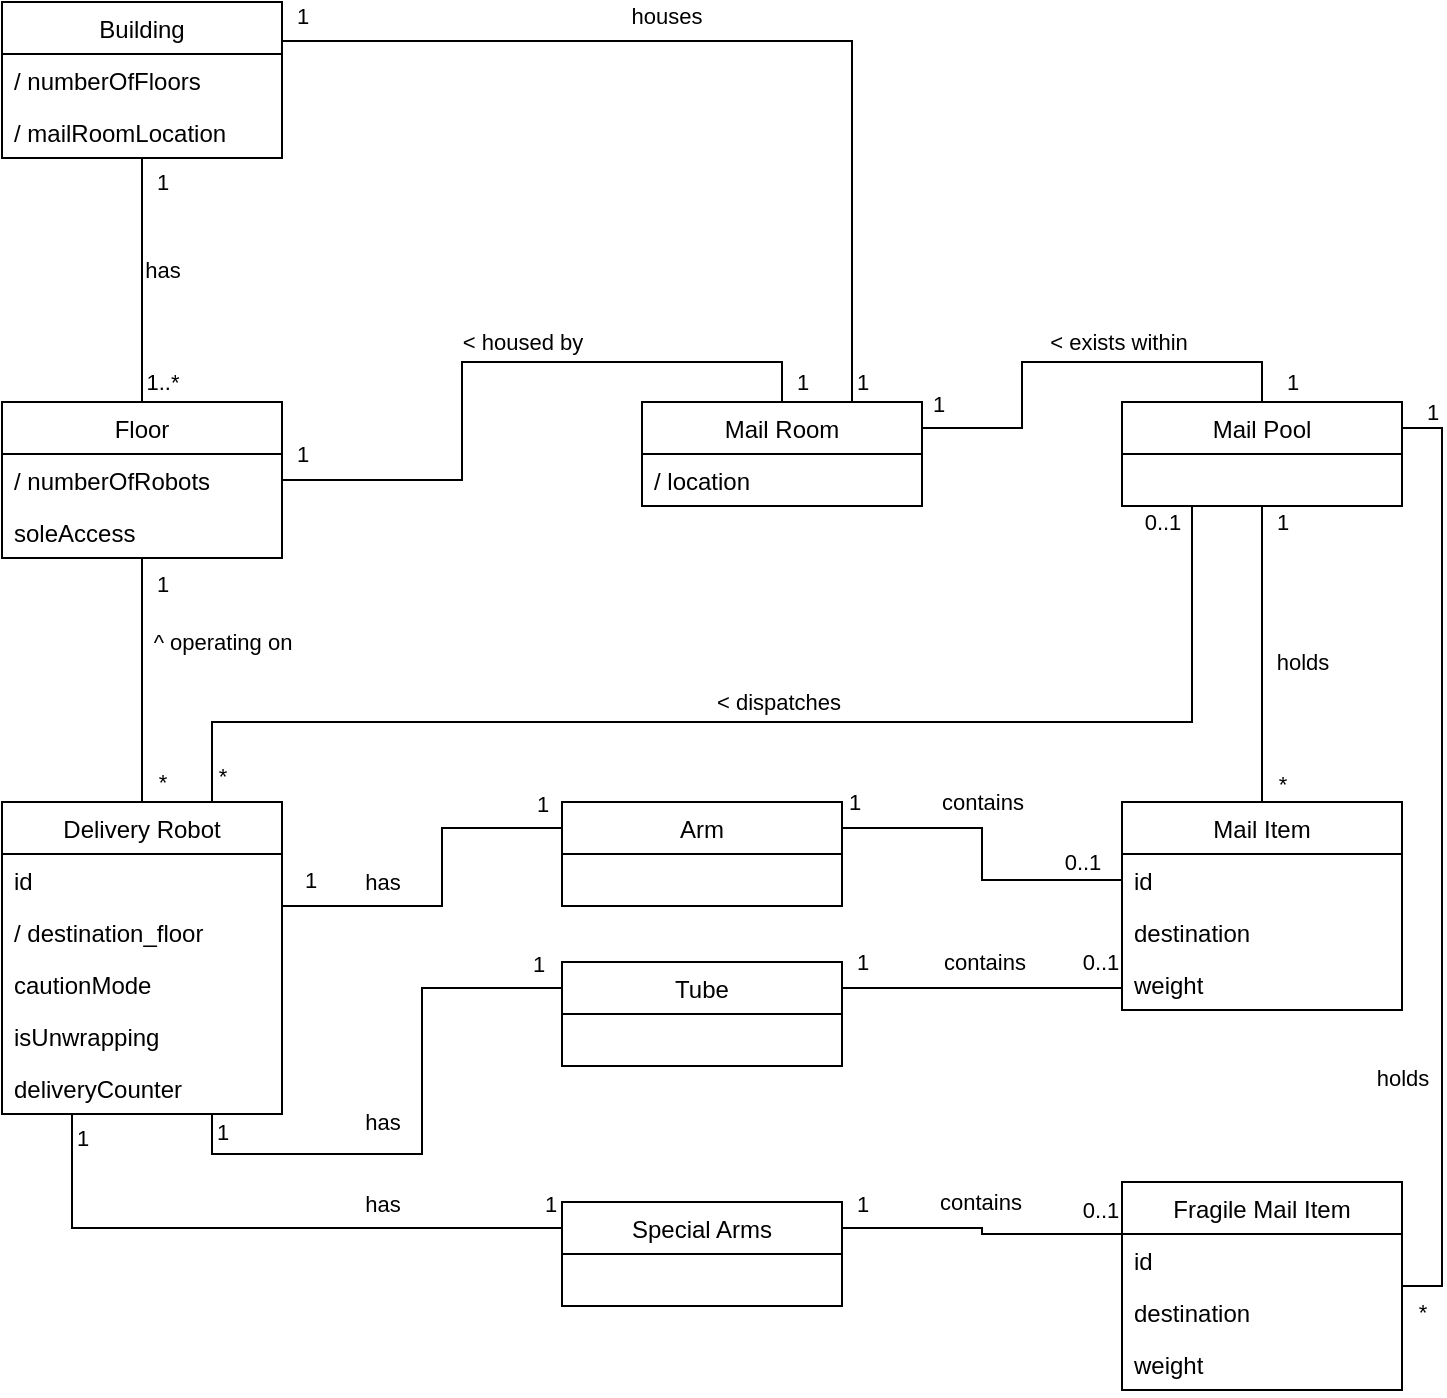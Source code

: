 <mxfile version="13.0.8" type="device"><diagram id="jUjfSRbl-N_sMbwwZtus" name="Page-1"><mxGraphModel dx="1422" dy="833" grid="1" gridSize="10" guides="1" tooltips="1" connect="1" arrows="1" fold="1" page="1" pageScale="1" pageWidth="827" pageHeight="1169" math="0" shadow="0"><root><mxCell id="0"/><mxCell id="1" parent="0"/><mxCell id="lanYAYUrFRNyO00xuOHU-51" style="edgeStyle=orthogonalEdgeStyle;rounded=0;orthogonalLoop=1;jettySize=auto;html=1;entryX=0.5;entryY=0;entryDx=0;entryDy=0;endArrow=none;endFill=0;exitX=1;exitY=0.25;exitDx=0;exitDy=0;" edge="1" parent="1" source="lanYAYUrFRNyO00xuOHU-13" target="lanYAYUrFRNyO00xuOHU-33"><mxGeometry relative="1" as="geometry"/></mxCell><mxCell id="lanYAYUrFRNyO00xuOHU-52" value="1" style="edgeLabel;html=1;align=center;verticalAlign=middle;resizable=0;points=[];" vertex="1" connectable="0" parent="lanYAYUrFRNyO00xuOHU-51"><mxGeometry x="-0.885" relative="1" as="geometry"><mxPoint x="-5" y="-12" as="offset"/></mxGeometry></mxCell><mxCell id="lanYAYUrFRNyO00xuOHU-53" value="1" style="edgeLabel;html=1;align=center;verticalAlign=middle;resizable=0;points=[];" vertex="1" connectable="0" parent="lanYAYUrFRNyO00xuOHU-51"><mxGeometry x="0.741" y="3" relative="1" as="geometry"><mxPoint x="24" y="13" as="offset"/></mxGeometry></mxCell><mxCell id="lanYAYUrFRNyO00xuOHU-55" value="&amp;lt; exists within" style="edgeLabel;html=1;align=center;verticalAlign=middle;resizable=0;points=[];" vertex="1" connectable="0" parent="lanYAYUrFRNyO00xuOHU-51"><mxGeometry x="0.076" y="-2" relative="1" as="geometry"><mxPoint x="11" y="-12" as="offset"/></mxGeometry></mxCell><mxCell id="lanYAYUrFRNyO00xuOHU-13" value="Mail Room" style="swimlane;fontStyle=0;childLayout=stackLayout;horizontal=1;startSize=26;fillColor=none;horizontalStack=0;resizeParent=1;resizeParentMax=0;resizeLast=0;collapsible=1;marginBottom=0;" vertex="1" parent="1"><mxGeometry x="400" y="240" width="140" height="52" as="geometry"/></mxCell><mxCell id="lanYAYUrFRNyO00xuOHU-14" value="/ location" style="text;strokeColor=none;fillColor=none;align=left;verticalAlign=top;spacingLeft=4;spacingRight=4;overflow=hidden;rotatable=0;points=[[0,0.5],[1,0.5]];portConstraint=eastwest;" vertex="1" parent="lanYAYUrFRNyO00xuOHU-13"><mxGeometry y="26" width="140" height="26" as="geometry"/></mxCell><mxCell id="lanYAYUrFRNyO00xuOHU-65" style="edgeStyle=orthogonalEdgeStyle;rounded=0;comic=0;jumpStyle=none;orthogonalLoop=1;jettySize=auto;html=1;entryX=0;entryY=0.25;entryDx=0;entryDy=0;shadow=0;endArrow=none;endFill=0;" edge="1" parent="1" source="lanYAYUrFRNyO00xuOHU-1" target="lanYAYUrFRNyO00xuOHU-25"><mxGeometry relative="1" as="geometry"><Array as="points"><mxPoint x="300" y="492"/><mxPoint x="300" y="453"/></Array></mxGeometry></mxCell><mxCell id="lanYAYUrFRNyO00xuOHU-66" value="1" style="edgeLabel;html=1;align=center;verticalAlign=middle;resizable=0;points=[];" vertex="1" connectable="0" parent="lanYAYUrFRNyO00xuOHU-65"><mxGeometry x="-0.829" y="3" relative="1" as="geometry"><mxPoint x="-2" y="-10" as="offset"/></mxGeometry></mxCell><mxCell id="lanYAYUrFRNyO00xuOHU-67" value="1" style="edgeLabel;html=1;align=center;verticalAlign=middle;resizable=0;points=[];" vertex="1" connectable="0" parent="lanYAYUrFRNyO00xuOHU-65"><mxGeometry x="0.671" y="4" relative="1" as="geometry"><mxPoint x="19" y="-8" as="offset"/></mxGeometry></mxCell><mxCell id="lanYAYUrFRNyO00xuOHU-68" value="has" style="edgeLabel;html=1;align=center;verticalAlign=middle;resizable=0;points=[];" vertex="1" connectable="0" parent="lanYAYUrFRNyO00xuOHU-65"><mxGeometry x="-0.143" y="7" relative="1" as="geometry"><mxPoint x="-27" y="-5" as="offset"/></mxGeometry></mxCell><mxCell id="lanYAYUrFRNyO00xuOHU-76" style="edgeStyle=orthogonalEdgeStyle;rounded=0;comic=0;jumpStyle=none;orthogonalLoop=1;jettySize=auto;html=1;exitX=0.75;exitY=1;exitDx=0;exitDy=0;entryX=0;entryY=0.25;entryDx=0;entryDy=0;shadow=0;endArrow=none;endFill=0;" edge="1" parent="1" source="lanYAYUrFRNyO00xuOHU-1" target="lanYAYUrFRNyO00xuOHU-21"><mxGeometry relative="1" as="geometry"/></mxCell><mxCell id="lanYAYUrFRNyO00xuOHU-78" value="1" style="edgeLabel;html=1;align=center;verticalAlign=middle;resizable=0;points=[];" vertex="1" connectable="0" parent="lanYAYUrFRNyO00xuOHU-76"><mxGeometry x="-0.86" relative="1" as="geometry"><mxPoint x="5" y="-11" as="offset"/></mxGeometry></mxCell><mxCell id="lanYAYUrFRNyO00xuOHU-79" value="1" style="edgeLabel;html=1;align=center;verticalAlign=middle;resizable=0;points=[];" vertex="1" connectable="0" parent="lanYAYUrFRNyO00xuOHU-76"><mxGeometry x="0.885" y="-3" relative="1" as="geometry"><mxPoint x="4" y="-15" as="offset"/></mxGeometry></mxCell><mxCell id="lanYAYUrFRNyO00xuOHU-80" value="has" style="edgeLabel;html=1;align=center;verticalAlign=middle;resizable=0;points=[];" vertex="1" connectable="0" parent="lanYAYUrFRNyO00xuOHU-76"><mxGeometry x="-0.449" y="40" relative="1" as="geometry"><mxPoint x="28" y="24" as="offset"/></mxGeometry></mxCell><mxCell id="lanYAYUrFRNyO00xuOHU-77" style="edgeStyle=orthogonalEdgeStyle;rounded=0;comic=0;jumpStyle=none;orthogonalLoop=1;jettySize=auto;html=1;exitX=0.25;exitY=1;exitDx=0;exitDy=0;entryX=0;entryY=0.25;entryDx=0;entryDy=0;shadow=0;endArrow=none;endFill=0;" edge="1" parent="1" source="lanYAYUrFRNyO00xuOHU-1" target="lanYAYUrFRNyO00xuOHU-17"><mxGeometry relative="1" as="geometry"/></mxCell><mxCell id="lanYAYUrFRNyO00xuOHU-81" value="1" style="edgeLabel;html=1;align=center;verticalAlign=middle;resizable=0;points=[];" vertex="1" connectable="0" parent="lanYAYUrFRNyO00xuOHU-77"><mxGeometry x="-0.935" y="4" relative="1" as="geometry"><mxPoint x="1" y="2" as="offset"/></mxGeometry></mxCell><mxCell id="lanYAYUrFRNyO00xuOHU-82" value="1" style="edgeLabel;html=1;align=center;verticalAlign=middle;resizable=0;points=[];" vertex="1" connectable="0" parent="lanYAYUrFRNyO00xuOHU-77"><mxGeometry x="0.94" y="3" relative="1" as="geometry"><mxPoint x="3" y="-9" as="offset"/></mxGeometry></mxCell><mxCell id="lanYAYUrFRNyO00xuOHU-83" value="has" style="edgeLabel;html=1;align=center;verticalAlign=middle;resizable=0;points=[];" vertex="1" connectable="0" parent="lanYAYUrFRNyO00xuOHU-77"><mxGeometry x="0.335" y="-3" relative="1" as="geometry"><mxPoint x="10" y="-15" as="offset"/></mxGeometry></mxCell><mxCell id="lanYAYUrFRNyO00xuOHU-1" value="Delivery Robot" style="swimlane;fontStyle=0;childLayout=stackLayout;horizontal=1;startSize=26;fillColor=none;horizontalStack=0;resizeParent=1;resizeParentMax=0;resizeLast=0;collapsible=1;marginBottom=0;" vertex="1" parent="1"><mxGeometry x="80" y="440" width="140" height="156" as="geometry"/></mxCell><mxCell id="lanYAYUrFRNyO00xuOHU-2" value="id" style="text;strokeColor=none;fillColor=none;align=left;verticalAlign=top;spacingLeft=4;spacingRight=4;overflow=hidden;rotatable=0;points=[[0,0.5],[1,0.5]];portConstraint=eastwest;" vertex="1" parent="lanYAYUrFRNyO00xuOHU-1"><mxGeometry y="26" width="140" height="26" as="geometry"/></mxCell><mxCell id="lanYAYUrFRNyO00xuOHU-3" value="/ destination_floor" style="text;strokeColor=none;fillColor=none;align=left;verticalAlign=top;spacingLeft=4;spacingRight=4;overflow=hidden;rotatable=0;points=[[0,0.5],[1,0.5]];portConstraint=eastwest;" vertex="1" parent="lanYAYUrFRNyO00xuOHU-1"><mxGeometry y="52" width="140" height="26" as="geometry"/></mxCell><mxCell id="lanYAYUrFRNyO00xuOHU-4" value="cautionMode" style="text;strokeColor=none;fillColor=none;align=left;verticalAlign=top;spacingLeft=4;spacingRight=4;overflow=hidden;rotatable=0;points=[[0,0.5],[1,0.5]];portConstraint=eastwest;" vertex="1" parent="lanYAYUrFRNyO00xuOHU-1"><mxGeometry y="78" width="140" height="26" as="geometry"/></mxCell><mxCell id="lanYAYUrFRNyO00xuOHU-99" value="isUnwrapping" style="text;strokeColor=none;fillColor=none;align=left;verticalAlign=top;spacingLeft=4;spacingRight=4;overflow=hidden;rotatable=0;points=[[0,0.5],[1,0.5]];portConstraint=eastwest;" vertex="1" parent="lanYAYUrFRNyO00xuOHU-1"><mxGeometry y="104" width="140" height="26" as="geometry"/></mxCell><mxCell id="lanYAYUrFRNyO00xuOHU-100" value="deliveryCounter" style="text;strokeColor=none;fillColor=none;align=left;verticalAlign=top;spacingLeft=4;spacingRight=4;overflow=hidden;rotatable=0;points=[[0,0.5],[1,0.5]];portConstraint=eastwest;" vertex="1" parent="lanYAYUrFRNyO00xuOHU-1"><mxGeometry y="130" width="140" height="26" as="geometry"/></mxCell><mxCell id="lanYAYUrFRNyO00xuOHU-92" style="edgeStyle=orthogonalEdgeStyle;rounded=0;comic=0;jumpStyle=none;orthogonalLoop=1;jettySize=auto;html=1;exitX=1;exitY=0.25;exitDx=0;exitDy=0;entryX=0;entryY=0.5;entryDx=0;entryDy=0;shadow=0;endArrow=none;endFill=0;" edge="1" parent="1" source="lanYAYUrFRNyO00xuOHU-25" target="lanYAYUrFRNyO00xuOHU-30"><mxGeometry relative="1" as="geometry"/></mxCell><mxCell id="lanYAYUrFRNyO00xuOHU-95" value="contains" style="edgeLabel;html=1;align=center;verticalAlign=middle;resizable=0;points=[];" vertex="1" connectable="0" parent="lanYAYUrFRNyO00xuOHU-92"><mxGeometry x="0.2" y="2" relative="1" as="geometry"><mxPoint x="-4" y="-37" as="offset"/></mxGeometry></mxCell><mxCell id="lanYAYUrFRNyO00xuOHU-102" value="1" style="edgeLabel;html=1;align=center;verticalAlign=middle;resizable=0;points=[];" vertex="1" connectable="0" parent="lanYAYUrFRNyO00xuOHU-92"><mxGeometry x="-0.868" y="-2" relative="1" as="geometry"><mxPoint x="-5" y="-15" as="offset"/></mxGeometry></mxCell><mxCell id="lanYAYUrFRNyO00xuOHU-103" value="0..1" style="edgeLabel;html=1;align=center;verticalAlign=middle;resizable=0;points=[];" vertex="1" connectable="0" parent="lanYAYUrFRNyO00xuOHU-92"><mxGeometry x="0.807" y="1" relative="1" as="geometry"><mxPoint x="-4" y="-8" as="offset"/></mxGeometry></mxCell><mxCell id="lanYAYUrFRNyO00xuOHU-25" value="Arm" style="swimlane;fontStyle=0;childLayout=stackLayout;horizontal=1;startSize=26;fillColor=none;horizontalStack=0;resizeParent=1;resizeParentMax=0;resizeLast=0;collapsible=1;marginBottom=0;" vertex="1" parent="1"><mxGeometry x="360" y="440" width="140" height="52" as="geometry"/></mxCell><mxCell id="lanYAYUrFRNyO00xuOHU-93" style="edgeStyle=orthogonalEdgeStyle;rounded=0;comic=0;jumpStyle=none;orthogonalLoop=1;jettySize=auto;html=1;exitX=1;exitY=0.25;exitDx=0;exitDy=0;entryX=0;entryY=0.75;entryDx=0;entryDy=0;shadow=0;endArrow=none;endFill=0;" edge="1" parent="1" source="lanYAYUrFRNyO00xuOHU-21" target="lanYAYUrFRNyO00xuOHU-29"><mxGeometry relative="1" as="geometry"><Array as="points"><mxPoint x="640" y="533"/></Array></mxGeometry></mxCell><mxCell id="lanYAYUrFRNyO00xuOHU-96" value="contains" style="edgeLabel;html=1;align=center;verticalAlign=middle;resizable=0;points=[];" vertex="1" connectable="0" parent="lanYAYUrFRNyO00xuOHU-93"><mxGeometry x="-0.439" y="3" relative="1" as="geometry"><mxPoint x="27" y="-10" as="offset"/></mxGeometry></mxCell><mxCell id="lanYAYUrFRNyO00xuOHU-104" value="1" style="edgeLabel;html=1;align=center;verticalAlign=middle;resizable=0;points=[];" vertex="1" connectable="0" parent="lanYAYUrFRNyO00xuOHU-93"><mxGeometry x="-0.445" y="-3" relative="1" as="geometry"><mxPoint x="-33" y="-16" as="offset"/></mxGeometry></mxCell><mxCell id="lanYAYUrFRNyO00xuOHU-105" value="0..1" style="edgeLabel;html=1;align=center;verticalAlign=middle;resizable=0;points=[];" vertex="1" connectable="0" parent="lanYAYUrFRNyO00xuOHU-93"><mxGeometry x="0.664" y="-2" relative="1" as="geometry"><mxPoint y="-15" as="offset"/></mxGeometry></mxCell><mxCell id="lanYAYUrFRNyO00xuOHU-29" value="Mail Item" style="swimlane;fontStyle=0;childLayout=stackLayout;horizontal=1;startSize=26;fillColor=none;horizontalStack=0;resizeParent=1;resizeParentMax=0;resizeLast=0;collapsible=1;marginBottom=0;" vertex="1" parent="1"><mxGeometry x="640" y="440" width="140" height="104" as="geometry"/></mxCell><mxCell id="lanYAYUrFRNyO00xuOHU-30" value="id" style="text;strokeColor=none;fillColor=none;align=left;verticalAlign=top;spacingLeft=4;spacingRight=4;overflow=hidden;rotatable=0;points=[[0,0.5],[1,0.5]];portConstraint=eastwest;" vertex="1" parent="lanYAYUrFRNyO00xuOHU-29"><mxGeometry y="26" width="140" height="26" as="geometry"/></mxCell><mxCell id="lanYAYUrFRNyO00xuOHU-31" value="destination" style="text;strokeColor=none;fillColor=none;align=left;verticalAlign=top;spacingLeft=4;spacingRight=4;overflow=hidden;rotatable=0;points=[[0,0.5],[1,0.5]];portConstraint=eastwest;" vertex="1" parent="lanYAYUrFRNyO00xuOHU-29"><mxGeometry y="52" width="140" height="26" as="geometry"/></mxCell><mxCell id="lanYAYUrFRNyO00xuOHU-32" value="weight" style="text;strokeColor=none;fillColor=none;align=left;verticalAlign=top;spacingLeft=4;spacingRight=4;overflow=hidden;rotatable=0;points=[[0,0.5],[1,0.5]];portConstraint=eastwest;" vertex="1" parent="lanYAYUrFRNyO00xuOHU-29"><mxGeometry y="78" width="140" height="26" as="geometry"/></mxCell><mxCell id="lanYAYUrFRNyO00xuOHU-94" style="edgeStyle=orthogonalEdgeStyle;rounded=0;comic=0;jumpStyle=none;orthogonalLoop=1;jettySize=auto;html=1;exitX=1;exitY=0.25;exitDx=0;exitDy=0;entryX=0;entryY=0.25;entryDx=0;entryDy=0;shadow=0;endArrow=none;endFill=0;" edge="1" parent="1" source="lanYAYUrFRNyO00xuOHU-17" target="lanYAYUrFRNyO00xuOHU-84"><mxGeometry relative="1" as="geometry"><Array as="points"><mxPoint x="570" y="653"/><mxPoint x="570" y="656"/></Array></mxGeometry></mxCell><mxCell id="lanYAYUrFRNyO00xuOHU-97" value="contains" style="edgeLabel;html=1;align=center;verticalAlign=middle;resizable=0;points=[];" vertex="1" connectable="0" parent="lanYAYUrFRNyO00xuOHU-94"><mxGeometry x="0.186" y="2" relative="1" as="geometry"><mxPoint x="-13" y="-14" as="offset"/></mxGeometry></mxCell><mxCell id="lanYAYUrFRNyO00xuOHU-106" value="0..1" style="edgeLabel;html=1;align=center;verticalAlign=middle;resizable=0;points=[];" vertex="1" connectable="0" parent="lanYAYUrFRNyO00xuOHU-94"><mxGeometry x="0.843" y="-1" relative="1" as="geometry"><mxPoint y="-13" as="offset"/></mxGeometry></mxCell><mxCell id="lanYAYUrFRNyO00xuOHU-107" value="1" style="edgeLabel;html=1;align=center;verticalAlign=middle;resizable=0;points=[];" vertex="1" connectable="0" parent="lanYAYUrFRNyO00xuOHU-94"><mxGeometry x="-0.857" y="1" relative="1" as="geometry"><mxPoint y="-11" as="offset"/></mxGeometry></mxCell><mxCell id="lanYAYUrFRNyO00xuOHU-61" style="edgeStyle=orthogonalEdgeStyle;rounded=0;comic=0;jumpStyle=none;orthogonalLoop=1;jettySize=auto;html=1;entryX=0.75;entryY=0;entryDx=0;entryDy=0;shadow=0;endArrow=none;endFill=0;exitX=0.25;exitY=1;exitDx=0;exitDy=0;" edge="1" parent="1" source="lanYAYUrFRNyO00xuOHU-33" target="lanYAYUrFRNyO00xuOHU-1"><mxGeometry relative="1" as="geometry"><mxPoint x="661.98" y="344.988" as="sourcePoint"/><Array as="points"><mxPoint x="675" y="400"/><mxPoint x="185" y="400"/></Array></mxGeometry></mxCell><mxCell id="lanYAYUrFRNyO00xuOHU-62" value="*" style="edgeLabel;html=1;align=center;verticalAlign=middle;resizable=0;points=[];" vertex="1" connectable="0" parent="lanYAYUrFRNyO00xuOHU-61"><mxGeometry x="0.913" relative="1" as="geometry"><mxPoint x="5" y="15.01" as="offset"/></mxGeometry></mxCell><mxCell id="lanYAYUrFRNyO00xuOHU-63" value="0..1" style="edgeLabel;html=1;align=center;verticalAlign=middle;resizable=0;points=[];" vertex="1" connectable="0" parent="lanYAYUrFRNyO00xuOHU-61"><mxGeometry x="-0.843" y="-3" relative="1" as="geometry"><mxPoint x="-12.0" y="-42" as="offset"/></mxGeometry></mxCell><mxCell id="lanYAYUrFRNyO00xuOHU-64" value="&amp;lt; dispatches" style="edgeLabel;html=1;align=center;verticalAlign=middle;resizable=0;points=[];" vertex="1" connectable="0" parent="lanYAYUrFRNyO00xuOHU-61"><mxGeometry x="-0.011" y="-2" relative="1" as="geometry"><mxPoint y="-8" as="offset"/></mxGeometry></mxCell><mxCell id="lanYAYUrFRNyO00xuOHU-72" style="edgeStyle=orthogonalEdgeStyle;rounded=0;comic=0;jumpStyle=none;orthogonalLoop=1;jettySize=auto;html=1;entryX=0.5;entryY=0;entryDx=0;entryDy=0;shadow=0;endArrow=none;endFill=0;" edge="1" parent="1" source="lanYAYUrFRNyO00xuOHU-33" target="lanYAYUrFRNyO00xuOHU-29"><mxGeometry relative="1" as="geometry"/></mxCell><mxCell id="lanYAYUrFRNyO00xuOHU-73" value="1" style="edgeLabel;html=1;align=center;verticalAlign=middle;resizable=0;points=[];" vertex="1" connectable="0" parent="lanYAYUrFRNyO00xuOHU-72"><mxGeometry x="-0.708" relative="1" as="geometry"><mxPoint x="10" y="-14" as="offset"/></mxGeometry></mxCell><mxCell id="lanYAYUrFRNyO00xuOHU-74" value="*" style="edgeLabel;html=1;align=center;verticalAlign=middle;resizable=0;points=[];" vertex="1" connectable="0" parent="lanYAYUrFRNyO00xuOHU-72"><mxGeometry x="0.708" y="2" relative="1" as="geometry"><mxPoint x="8" y="12" as="offset"/></mxGeometry></mxCell><mxCell id="lanYAYUrFRNyO00xuOHU-75" value="holds" style="edgeLabel;html=1;align=center;verticalAlign=middle;resizable=0;points=[];" vertex="1" connectable="0" parent="lanYAYUrFRNyO00xuOHU-72"><mxGeometry x="0.229" relative="1" as="geometry"><mxPoint x="20" y="-13" as="offset"/></mxGeometry></mxCell><mxCell id="lanYAYUrFRNyO00xuOHU-88" style="edgeStyle=orthogonalEdgeStyle;rounded=0;comic=0;jumpStyle=none;orthogonalLoop=1;jettySize=auto;html=1;exitX=1;exitY=0.25;exitDx=0;exitDy=0;entryX=1;entryY=0.5;entryDx=0;entryDy=0;shadow=0;endArrow=none;endFill=0;" edge="1" parent="1" source="lanYAYUrFRNyO00xuOHU-33" target="lanYAYUrFRNyO00xuOHU-84"><mxGeometry relative="1" as="geometry"/></mxCell><mxCell id="lanYAYUrFRNyO00xuOHU-89" value="1" style="edgeLabel;html=1;align=center;verticalAlign=middle;resizable=0;points=[];" vertex="1" connectable="0" parent="lanYAYUrFRNyO00xuOHU-88"><mxGeometry x="-0.917" y="-5" relative="1" as="geometry"><mxPoint x="-5" y="-13" as="offset"/></mxGeometry></mxCell><mxCell id="lanYAYUrFRNyO00xuOHU-90" value="*" style="edgeLabel;html=1;align=center;verticalAlign=middle;resizable=0;points=[];" vertex="1" connectable="0" parent="lanYAYUrFRNyO00xuOHU-88"><mxGeometry x="0.817" y="1" relative="1" as="geometry"><mxPoint x="-11" y="36" as="offset"/></mxGeometry></mxCell><mxCell id="lanYAYUrFRNyO00xuOHU-91" value="holds" style="edgeLabel;html=1;align=center;verticalAlign=middle;resizable=0;points=[];" vertex="1" connectable="0" parent="lanYAYUrFRNyO00xuOHU-88"><mxGeometry x="0.425" y="-3" relative="1" as="geometry"><mxPoint x="-17" y="11" as="offset"/></mxGeometry></mxCell><mxCell id="lanYAYUrFRNyO00xuOHU-33" value="Mail Pool" style="swimlane;fontStyle=0;childLayout=stackLayout;horizontal=1;startSize=26;fillColor=none;horizontalStack=0;resizeParent=1;resizeParentMax=0;resizeLast=0;collapsible=1;marginBottom=0;" vertex="1" parent="1"><mxGeometry x="640" y="240" width="140" height="52" as="geometry"/></mxCell><mxCell id="lanYAYUrFRNyO00xuOHU-37" value="has" style="edgeStyle=orthogonalEdgeStyle;rounded=0;orthogonalLoop=1;jettySize=auto;html=1;entryX=0.5;entryY=1;entryDx=0;entryDy=0;endArrow=none;endFill=0;" edge="1" parent="1" source="lanYAYUrFRNyO00xuOHU-9" target="lanYAYUrFRNyO00xuOHU-5"><mxGeometry x="0.088" y="-10" relative="1" as="geometry"><mxPoint x="150" y="118.988" as="targetPoint"/><mxPoint as="offset"/></mxGeometry></mxCell><mxCell id="lanYAYUrFRNyO00xuOHU-38" value="1" style="edgeLabel;html=1;align=center;verticalAlign=middle;resizable=0;points=[];" vertex="1" connectable="0" parent="lanYAYUrFRNyO00xuOHU-37"><mxGeometry x="0.726" y="-1" relative="1" as="geometry"><mxPoint x="9" y="-5" as="offset"/></mxGeometry></mxCell><mxCell id="lanYAYUrFRNyO00xuOHU-39" value="1..*" style="edgeLabel;html=1;align=center;verticalAlign=middle;resizable=0;points=[];" vertex="1" connectable="0" parent="lanYAYUrFRNyO00xuOHU-37"><mxGeometry x="-0.747" relative="1" as="geometry"><mxPoint x="10" y="5" as="offset"/></mxGeometry></mxCell><mxCell id="lanYAYUrFRNyO00xuOHU-56" style="edgeStyle=orthogonalEdgeStyle;rounded=0;comic=0;jumpStyle=none;orthogonalLoop=1;jettySize=auto;html=1;entryX=0.5;entryY=0;entryDx=0;entryDy=0;shadow=0;endArrow=none;endFill=0;" edge="1" parent="1" source="lanYAYUrFRNyO00xuOHU-9" target="lanYAYUrFRNyO00xuOHU-1"><mxGeometry relative="1" as="geometry"/></mxCell><mxCell id="lanYAYUrFRNyO00xuOHU-57" value="1" style="edgeLabel;html=1;align=center;verticalAlign=middle;resizable=0;points=[];" vertex="1" connectable="0" parent="lanYAYUrFRNyO00xuOHU-56"><mxGeometry x="-0.754" y="-1" relative="1" as="geometry"><mxPoint x="11" y="-2" as="offset"/></mxGeometry></mxCell><mxCell id="lanYAYUrFRNyO00xuOHU-58" value="*" style="edgeLabel;html=1;align=center;verticalAlign=middle;resizable=0;points=[];" vertex="1" connectable="0" parent="lanYAYUrFRNyO00xuOHU-56"><mxGeometry x="0.77" y="3" relative="1" as="geometry"><mxPoint x="7" y="4" as="offset"/></mxGeometry></mxCell><mxCell id="lanYAYUrFRNyO00xuOHU-59" value="^ operating on" style="edgeLabel;html=1;align=center;verticalAlign=middle;resizable=0;points=[];" vertex="1" connectable="0" parent="lanYAYUrFRNyO00xuOHU-56"><mxGeometry x="-0.23" y="-2" relative="1" as="geometry"><mxPoint x="42" y="-5" as="offset"/></mxGeometry></mxCell><mxCell id="lanYAYUrFRNyO00xuOHU-9" value="Floor" style="swimlane;fontStyle=0;childLayout=stackLayout;horizontal=1;startSize=26;fillColor=none;horizontalStack=0;resizeParent=1;resizeParentMax=0;resizeLast=0;collapsible=1;marginBottom=0;" vertex="1" parent="1"><mxGeometry x="80" y="240" width="140" height="78" as="geometry"/></mxCell><mxCell id="lanYAYUrFRNyO00xuOHU-10" value="/ numberOfRobots" style="text;strokeColor=none;fillColor=none;align=left;verticalAlign=top;spacingLeft=4;spacingRight=4;overflow=hidden;rotatable=0;points=[[0,0.5],[1,0.5]];portConstraint=eastwest;" vertex="1" parent="lanYAYUrFRNyO00xuOHU-9"><mxGeometry y="26" width="140" height="26" as="geometry"/></mxCell><mxCell id="lanYAYUrFRNyO00xuOHU-11" value="soleAccess" style="text;strokeColor=none;fillColor=none;align=left;verticalAlign=top;spacingLeft=4;spacingRight=4;overflow=hidden;rotatable=0;points=[[0,0.5],[1,0.5]];portConstraint=eastwest;" vertex="1" parent="lanYAYUrFRNyO00xuOHU-9"><mxGeometry y="52" width="140" height="26" as="geometry"/></mxCell><mxCell id="lanYAYUrFRNyO00xuOHU-108" style="edgeStyle=orthogonalEdgeStyle;rounded=0;comic=0;jumpStyle=none;orthogonalLoop=1;jettySize=auto;html=1;exitX=1;exitY=0.25;exitDx=0;exitDy=0;entryX=0.75;entryY=0;entryDx=0;entryDy=0;shadow=0;endArrow=none;endFill=0;" edge="1" parent="1" source="lanYAYUrFRNyO00xuOHU-5" target="lanYAYUrFRNyO00xuOHU-13"><mxGeometry relative="1" as="geometry"/></mxCell><mxCell id="lanYAYUrFRNyO00xuOHU-109" value="houses" style="edgeLabel;html=1;align=center;verticalAlign=middle;resizable=0;points=[];" vertex="1" connectable="0" parent="lanYAYUrFRNyO00xuOHU-108"><mxGeometry x="-0.284" y="2" relative="1" as="geometry"><mxPoint x="25" y="-11" as="offset"/></mxGeometry></mxCell><mxCell id="lanYAYUrFRNyO00xuOHU-110" value="1" style="edgeLabel;html=1;align=center;verticalAlign=middle;resizable=0;points=[];" vertex="1" connectable="0" parent="lanYAYUrFRNyO00xuOHU-108"><mxGeometry x="-0.928" y="-1" relative="1" as="geometry"><mxPoint x="-7" y="-14" as="offset"/></mxGeometry></mxCell><mxCell id="lanYAYUrFRNyO00xuOHU-111" value="1" style="edgeLabel;html=1;align=center;verticalAlign=middle;resizable=0;points=[];" vertex="1" connectable="0" parent="lanYAYUrFRNyO00xuOHU-108"><mxGeometry x="0.932" y="-1" relative="1" as="geometry"><mxPoint x="6" y="6" as="offset"/></mxGeometry></mxCell><mxCell id="lanYAYUrFRNyO00xuOHU-5" value="Building" style="swimlane;fontStyle=0;childLayout=stackLayout;horizontal=1;startSize=26;fillColor=none;horizontalStack=0;resizeParent=1;resizeParentMax=0;resizeLast=0;collapsible=1;marginBottom=0;" vertex="1" parent="1"><mxGeometry x="80" y="40" width="140" height="78" as="geometry"/></mxCell><mxCell id="lanYAYUrFRNyO00xuOHU-6" value="/ numberOfFloors" style="text;strokeColor=none;fillColor=none;align=left;verticalAlign=top;spacingLeft=4;spacingRight=4;overflow=hidden;rotatable=0;points=[[0,0.5],[1,0.5]];portConstraint=eastwest;" vertex="1" parent="lanYAYUrFRNyO00xuOHU-5"><mxGeometry y="26" width="140" height="26" as="geometry"/></mxCell><mxCell id="lanYAYUrFRNyO00xuOHU-112" value="/ mailRoomLocation" style="text;strokeColor=none;fillColor=none;align=left;verticalAlign=top;spacingLeft=4;spacingRight=4;overflow=hidden;rotatable=0;points=[[0,0.5],[1,0.5]];portConstraint=eastwest;" vertex="1" parent="lanYAYUrFRNyO00xuOHU-5"><mxGeometry y="52" width="140" height="26" as="geometry"/></mxCell><mxCell id="lanYAYUrFRNyO00xuOHU-47" style="edgeStyle=orthogonalEdgeStyle;rounded=0;orthogonalLoop=1;jettySize=auto;html=1;entryX=0.5;entryY=0;entryDx=0;entryDy=0;endArrow=none;endFill=0;jumpStyle=none;comic=0;shadow=0;" edge="1" parent="1" source="lanYAYUrFRNyO00xuOHU-10" target="lanYAYUrFRNyO00xuOHU-13"><mxGeometry relative="1" as="geometry"/></mxCell><mxCell id="lanYAYUrFRNyO00xuOHU-49" value="1" style="edgeLabel;html=1;align=center;verticalAlign=middle;resizable=0;points=[];" vertex="1" connectable="0" parent="lanYAYUrFRNyO00xuOHU-47"><mxGeometry x="-0.909" y="2" relative="1" as="geometry"><mxPoint x="-5" y="-11" as="offset"/></mxGeometry></mxCell><mxCell id="lanYAYUrFRNyO00xuOHU-50" value="1" style="edgeLabel;html=1;align=center;verticalAlign=middle;resizable=0;points=[];" vertex="1" connectable="0" parent="lanYAYUrFRNyO00xuOHU-47"><mxGeometry x="0.739" y="-1" relative="1" as="geometry"><mxPoint x="33" y="9" as="offset"/></mxGeometry></mxCell><mxCell id="lanYAYUrFRNyO00xuOHU-54" value="&amp;lt; housed by" style="edgeLabel;html=1;align=center;verticalAlign=middle;resizable=0;points=[];" vertex="1" connectable="0" parent="lanYAYUrFRNyO00xuOHU-47"><mxGeometry x="0.058" y="-1" relative="1" as="geometry"><mxPoint x="5" y="-11" as="offset"/></mxGeometry></mxCell><mxCell id="lanYAYUrFRNyO00xuOHU-21" value="Tube" style="swimlane;fontStyle=0;childLayout=stackLayout;horizontal=1;startSize=26;fillColor=none;horizontalStack=0;resizeParent=1;resizeParentMax=0;resizeLast=0;collapsible=1;marginBottom=0;" vertex="1" parent="1"><mxGeometry x="360" y="520" width="140" height="52" as="geometry"/></mxCell><mxCell id="lanYAYUrFRNyO00xuOHU-17" value="Special Arms" style="swimlane;fontStyle=0;childLayout=stackLayout;horizontal=1;startSize=26;fillColor=none;horizontalStack=0;resizeParent=1;resizeParentMax=0;resizeLast=0;collapsible=1;marginBottom=0;" vertex="1" parent="1"><mxGeometry x="360" y="640" width="140" height="52" as="geometry"/></mxCell><mxCell id="lanYAYUrFRNyO00xuOHU-84" value="Fragile Mail Item" style="swimlane;fontStyle=0;childLayout=stackLayout;horizontal=1;startSize=26;fillColor=none;horizontalStack=0;resizeParent=1;resizeParentMax=0;resizeLast=0;collapsible=1;marginBottom=0;" vertex="1" parent="1"><mxGeometry x="640" y="630" width="140" height="104" as="geometry"/></mxCell><mxCell id="lanYAYUrFRNyO00xuOHU-85" value="id" style="text;strokeColor=none;fillColor=none;align=left;verticalAlign=top;spacingLeft=4;spacingRight=4;overflow=hidden;rotatable=0;points=[[0,0.5],[1,0.5]];portConstraint=eastwest;" vertex="1" parent="lanYAYUrFRNyO00xuOHU-84"><mxGeometry y="26" width="140" height="26" as="geometry"/></mxCell><mxCell id="lanYAYUrFRNyO00xuOHU-86" value="destination" style="text;strokeColor=none;fillColor=none;align=left;verticalAlign=top;spacingLeft=4;spacingRight=4;overflow=hidden;rotatable=0;points=[[0,0.5],[1,0.5]];portConstraint=eastwest;" vertex="1" parent="lanYAYUrFRNyO00xuOHU-84"><mxGeometry y="52" width="140" height="26" as="geometry"/></mxCell><mxCell id="lanYAYUrFRNyO00xuOHU-87" value="weight" style="text;strokeColor=none;fillColor=none;align=left;verticalAlign=top;spacingLeft=4;spacingRight=4;overflow=hidden;rotatable=0;points=[[0,0.5],[1,0.5]];portConstraint=eastwest;" vertex="1" parent="lanYAYUrFRNyO00xuOHU-84"><mxGeometry y="78" width="140" height="26" as="geometry"/></mxCell></root></mxGraphModel></diagram></mxfile>